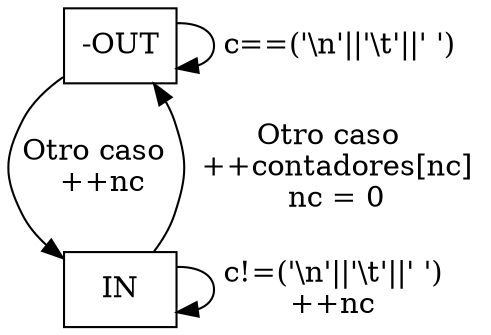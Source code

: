 digraph Histograma {
    //main [shape=box];
    //main -> OUT;
    OUT [shape=box,label= "-OUT"];
    IN [shape=box];
    IN -> IN [label=" c!=('\\n'||'\\t'||' ')\n ++nc"];
    OUT -> OUT [label=" c==('\\n'||'\\t'||' ')"];
    OUT -> IN [label="Otro caso \n ++nc"];
    IN -> OUT [label="Otro caso \n  ++contadores[nc] \n nc = 0"];
    
}

/* Para descargar el Graphviz y sumarlo al PATH https://graphviz.org/download/
    Esta Linux, Windows, MAC 
    En VSC ir a extenciones y agregar el Graphviz (dot)
    Para correr por consola -> dot -Tpng histograma.gv -o histograma.png 
    Despues del -T se pueden agregar otros formatos soportados por Graphviz
*/